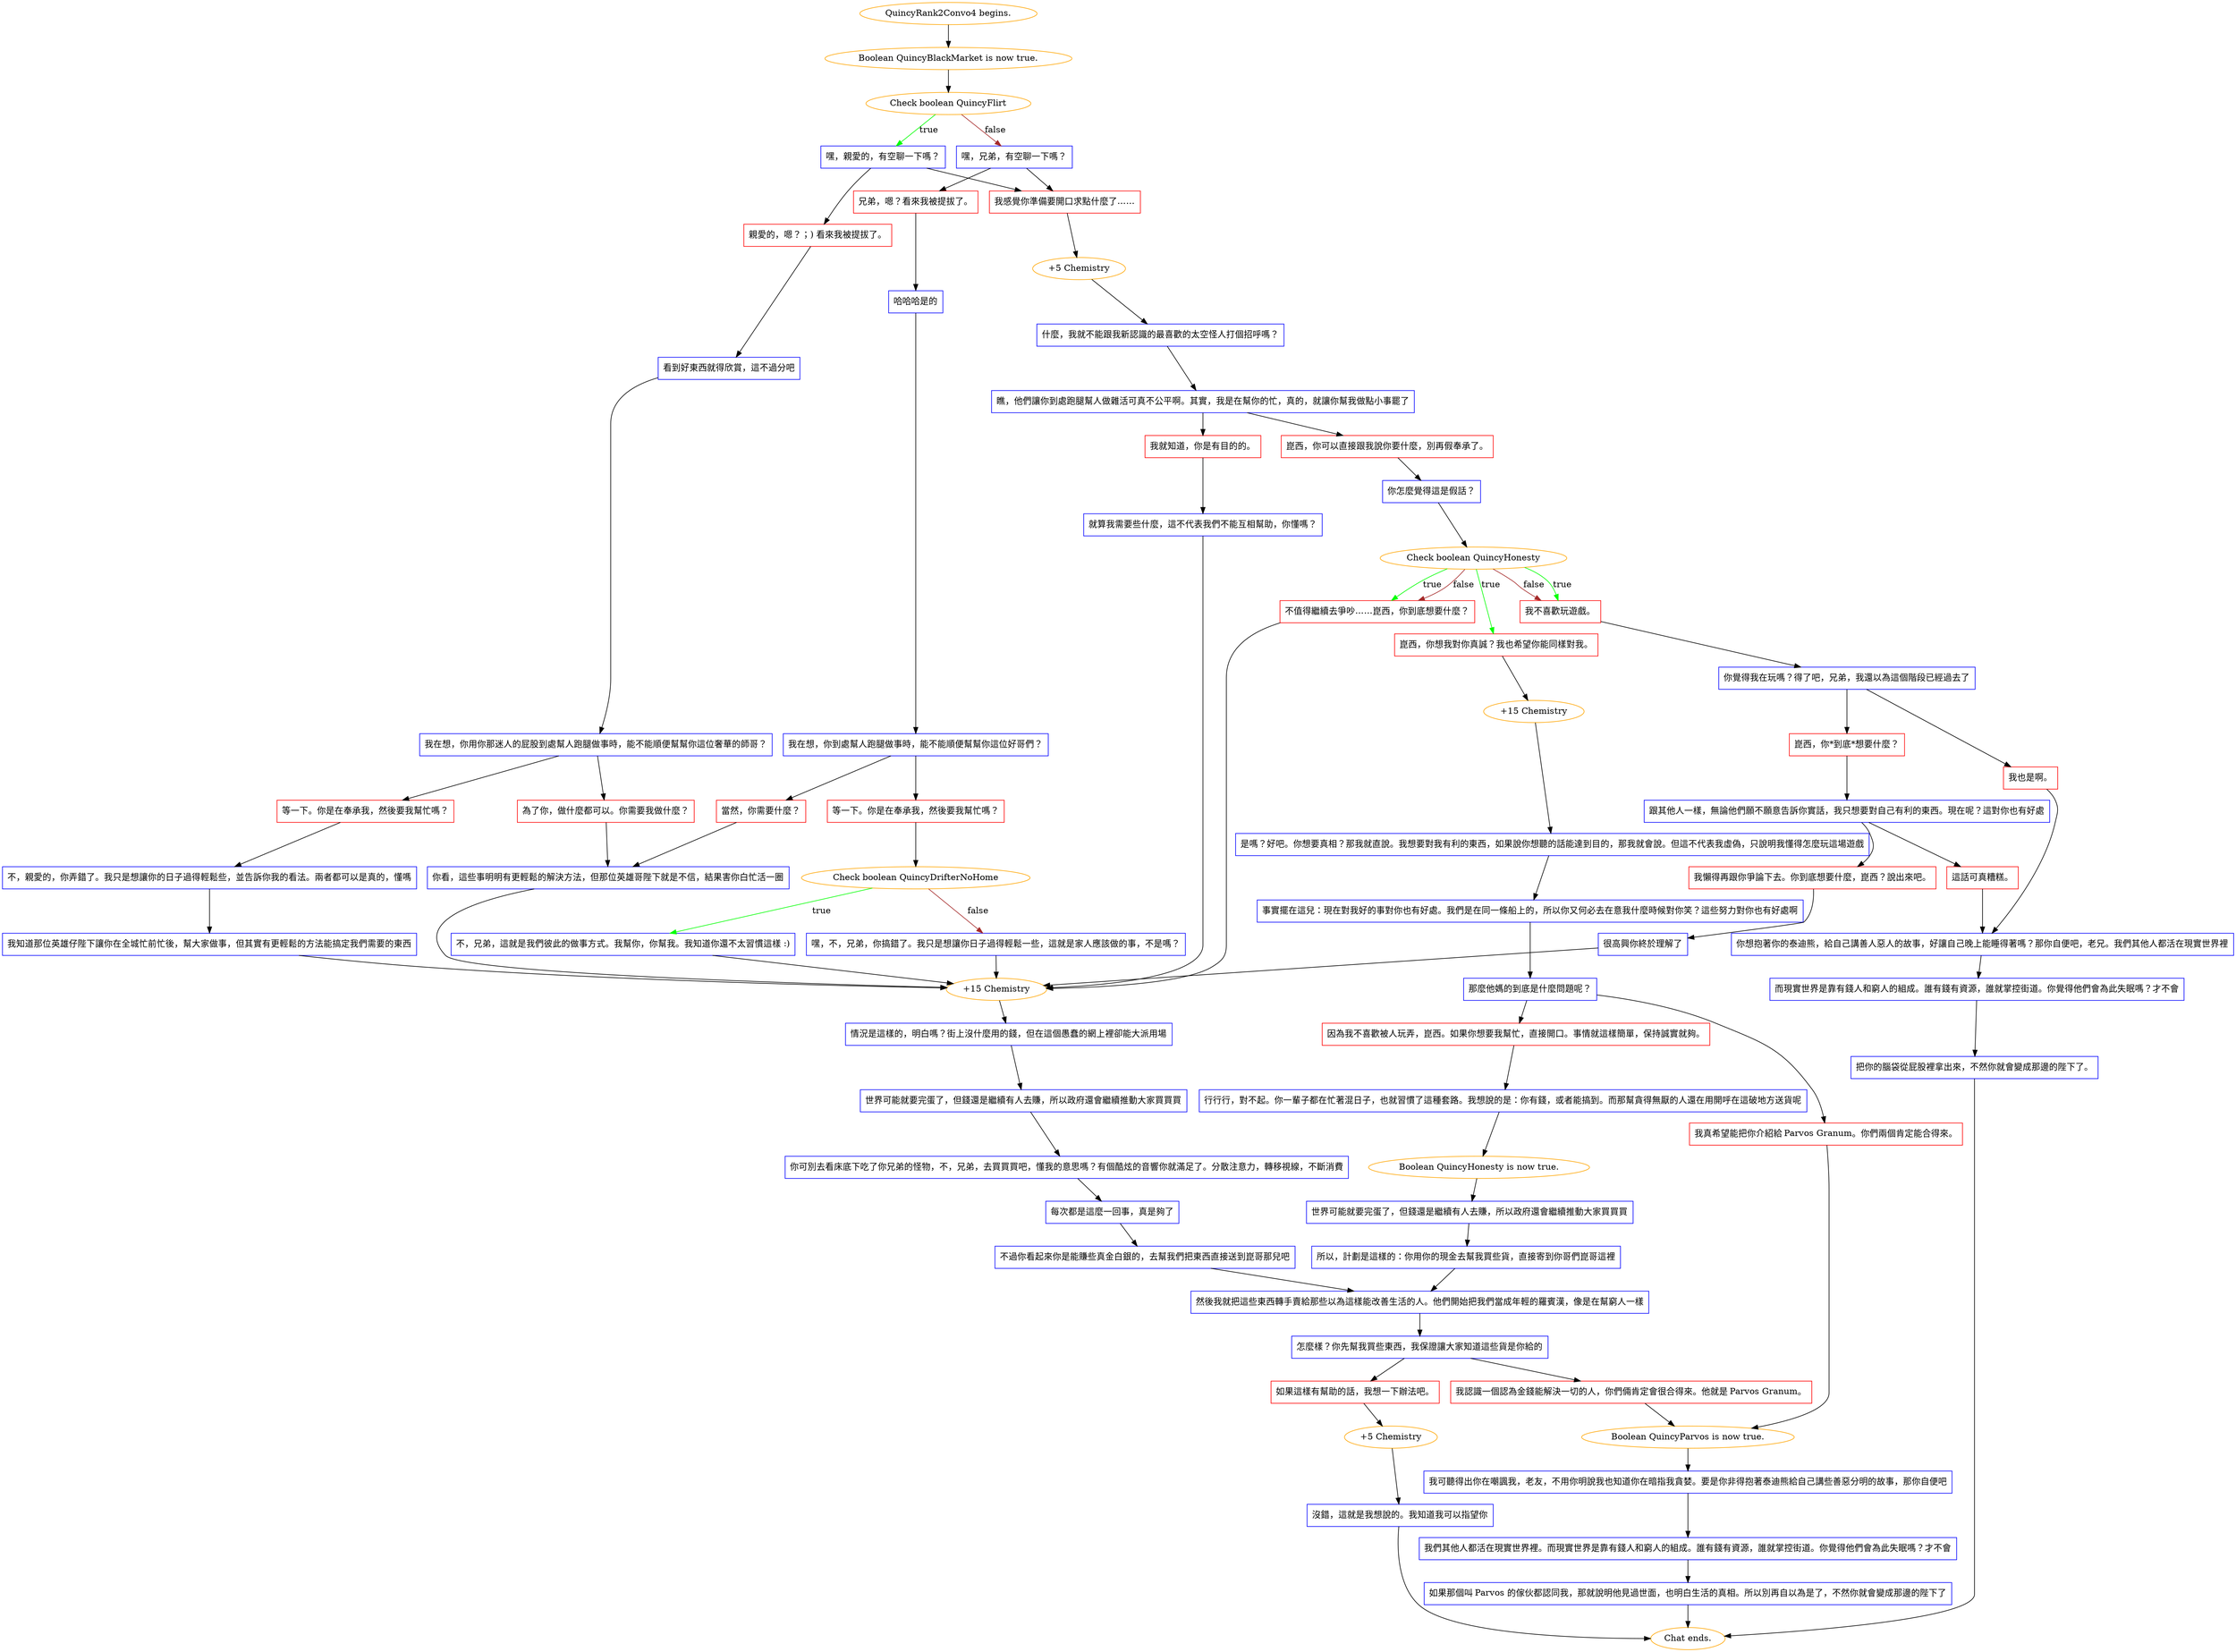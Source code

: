 digraph {
	"QuincyRank2Convo4 begins." [color=orange];
		"QuincyRank2Convo4 begins." -> j3671517917;
	j3671517917 [label="Boolean QuincyBlackMarket is now true.",color=orange];
		j3671517917 -> j3865965441;
	j3865965441 [label="Check boolean QuincyFlirt",color=orange];
		j3865965441 -> j1703008583 [label=true,color=green];
		j3865965441 -> j3217515919 [label=false,color=brown];
	j1703008583 [label="嘿，親愛的，有空聊一下嗎？",shape=box,color=blue];
		j1703008583 -> j1405939188;
		j1703008583 -> j4000540194;
	j3217515919 [label="嘿，兄弟，有空聊一下嗎？",shape=box,color=blue];
		j3217515919 -> j3084976472;
		j3217515919 -> j4000540194;
	j1405939188 [label="親愛的，嗯？；) 看來我被提拔了。",shape=box,color=red];
		j1405939188 -> j1902855661;
	j4000540194 [label="我感覺你準備要開口求點什麼了……",shape=box,color=red];
		j4000540194 -> j2582923747;
	j3084976472 [label="兄弟，嗯？看來我被提拔了。",shape=box,color=red];
		j3084976472 -> j3676227257;
	j1902855661 [label="看到好東西就得欣賞，這不過分吧",shape=box,color=blue];
		j1902855661 -> j2149187405;
	j2582923747 [label="+5 Chemistry",color=orange];
		j2582923747 -> j849560943;
	j3676227257 [label="哈哈哈是的",shape=box,color=blue];
		j3676227257 -> j4206441716;
	j2149187405 [label="我在想，你用你那迷人的屁股到處幫人跑腿做事時，能不能順便幫幫你這位奢華的師哥？",shape=box,color=blue];
		j2149187405 -> j702167403;
		j2149187405 -> j1003972232;
	j849560943 [label="什麼，我就不能跟我新認識的最喜歡的太空怪人打個招呼嗎？",shape=box,color=blue];
		j849560943 -> j3211765817;
	j4206441716 [label="我在想，你到處幫人跑腿做事時，能不能順便幫幫你這位好哥們？",shape=box,color=blue];
		j4206441716 -> j2149377398;
		j4206441716 -> j1889357183;
	j702167403 [label="為了你，做什麼都可以。你需要我做什麼？",shape=box,color=red];
		j702167403 -> j949668313;
	j1003972232 [label="等一下。你是在奉承我，然後要我幫忙嗎？",shape=box,color=red];
		j1003972232 -> j116032111;
	j3211765817 [label="瞧，他們讓你到處跑腿幫人做雜活可真不公平啊。其實，我是在幫你的忙，真的，就讓你幫我做點小事罷了",shape=box,color=blue];
		j3211765817 -> j3832420120;
		j3211765817 -> j2151062857;
	j2149377398 [label="當然，你需要什麼？",shape=box,color=red];
		j2149377398 -> j949668313;
	j1889357183 [label="等一下。你是在奉承我，然後要我幫忙嗎？",shape=box,color=red];
		j1889357183 -> j3576378402;
	j949668313 [label="你看，這些事明明有更輕鬆的解決方法，但那位英雄哥陛下就是不信，結果害你白忙活一圈",shape=box,color=blue];
		j949668313 -> j2818217126;
	j116032111 [label="不，親愛的，你弄錯了。我只是想讓你的日子過得輕鬆些，並告訴你我的看法。兩者都可以是真的，懂嗎",shape=box,color=blue];
		j116032111 -> j3864817866;
	j3832420120 [label="我就知道，你是有目的的。",shape=box,color=red];
		j3832420120 -> j3378695752;
	j2151062857 [label="崑西，你可以直接跟我說你要什麼，別再假奉承了。",shape=box,color=red];
		j2151062857 -> j312339118;
	j3576378402 [label="Check boolean QuincyDrifterNoHome",color=orange];
		j3576378402 -> j4017955344 [label=true,color=green];
		j3576378402 -> j546119289 [label=false,color=brown];
	j2818217126 [label="+15 Chemistry",color=orange];
		j2818217126 -> j203061248;
	j3864817866 [label="我知道那位英雄仔陛下讓你在全城忙前忙後，幫大家做事，但其實有更輕鬆的方法能搞定我們需要的東西",shape=box,color=blue];
		j3864817866 -> j2818217126;
	j3378695752 [label="就算我需要些什麼，這不代表我們不能互相幫助，你懂嗎？",shape=box,color=blue];
		j3378695752 -> j2818217126;
	j312339118 [label="你怎麼覺得這是假話？",shape=box,color=blue];
		j312339118 -> j3330925528;
	j4017955344 [label="不，兄弟，這就是我們彼此的做事方式。我幫你，你幫我。我知道你還不太習慣這樣 :)",shape=box,color=blue];
		j4017955344 -> j2818217126;
	j546119289 [label="嘿，不，兄弟，你搞錯了。我只是想讓你日子過得輕鬆一些，這就是家人應該做的事，不是嗎？",shape=box,color=blue];
		j546119289 -> j2818217126;
	j203061248 [label="情況是這樣的，明白嗎？街上沒什麼用的錢，但在這個愚蠢的網上裡卻能大派用場",shape=box,color=blue];
		j203061248 -> j1675808661;
	j3330925528 [label="Check boolean QuincyHonesty",color=orange];
		j3330925528 -> j271121472 [label=true,color=green];
		j3330925528 -> j3541443453 [label=true,color=green];
		j3330925528 -> j2725340558 [label=true,color=green];
		j3330925528 -> j3541443453 [label=false,color=brown];
		j3330925528 -> j2725340558 [label=false,color=brown];
	j1675808661 [label="世界可能就要完蛋了，但錢還是繼續有人去賺，所以政府還會繼續推動大家買買買",shape=box,color=blue];
		j1675808661 -> j785733020;
	j271121472 [label="崑西，你想我對你真誠？我也希望你能同樣對我。",shape=box,color=red];
		j271121472 -> j4222650747;
	j3541443453 [label="我不喜歡玩遊戲。",shape=box,color=red];
		j3541443453 -> j1176651599;
	j2725340558 [label="不值得繼續去爭吵……崑西，你到底想要什麼？",shape=box,color=red];
		j2725340558 -> j2818217126;
	j785733020 [label="你可別去看床底下吃了你兄弟的怪物，不，兄弟，去買買買吧，懂我的意思嗎？有個酷炫的音響你就滿足了。分散注意力，轉移視線，不斷消費",shape=box,color=blue];
		j785733020 -> j3897055073;
	j4222650747 [label="+15 Chemistry",color=orange];
		j4222650747 -> j1800930049;
	j1176651599 [label="你覺得我在玩嗎？得了吧，兄弟，我還以為這個階段已經過去了",shape=box,color=blue];
		j1176651599 -> j2653840937;
		j1176651599 -> j3968093083;
	j3897055073 [label="每次都是這麼一回事，真是夠了",shape=box,color=blue];
		j3897055073 -> j2565924578;
	j1800930049 [label="是嗎？好吧。你想要真相？那我就直說。我想要對我有利的東西，如果說你想聽的話能達到目的，那我就會說。但這不代表我虛偽，只說明我懂得怎麼玩這場遊戲",shape=box,color=blue];
		j1800930049 -> j3009418905;
	j2653840937 [label="我也是啊。",shape=box,color=red];
		j2653840937 -> j3280304054;
	j3968093083 [label="崑西，你*到底*想要什麼？",shape=box,color=red];
		j3968093083 -> j3219350440;
	j2565924578 [label="不過你看起來你是能賺些真金白銀的，去幫我們把東西直接送到崑哥那兒吧",shape=box,color=blue];
		j2565924578 -> j1965062401;
	j3009418905 [label="事實擺在這兒：現在對我好的事對你也有好處。我們是在同一條船上的，所以你又何必去在意我什麼時候對你笑？這些努力對你也有好處啊",shape=box,color=blue];
		j3009418905 -> j3973192968;
	j3280304054 [label="你想抱著你的泰迪熊，給自己講善人惡人的故事，好讓自己晚上能睡得著嗎？那你自便吧，老兄。我們其他人都活在現實世界裡",shape=box,color=blue];
		j3280304054 -> j3677876193;
	j3219350440 [label="跟其他人一樣，無論他們願不願意告訴你實話，我只想要對自己有利的東西。現在呢？這對你也有好處",shape=box,color=blue];
		j3219350440 -> j1128548275;
		j3219350440 -> j3723820085;
	j1965062401 [label="然後我就把這些東西轉手賣給那些以為這樣能改善生活的人。他們開始把我們當成年輕的羅賓漢，像是在幫窮人一樣",shape=box,color=blue];
		j1965062401 -> j782640205;
	j3973192968 [label="那麼他媽的到底是什麼問題呢？",shape=box,color=blue];
		j3973192968 -> j2208456504;
		j3973192968 -> j2136010993;
	j3677876193 [label="而現實世界是靠有錢人和窮人的組成。誰有錢有資源，誰就掌控街道。你覺得他們會為此失眠嗎？才不會",shape=box,color=blue];
		j3677876193 -> j2061284731;
	j1128548275 [label="這話可真糟糕。",shape=box,color=red];
		j1128548275 -> j3280304054;
	j3723820085 [label="我懶得再跟你爭論下去。你到底想要什麼，崑西？說出來吧。",shape=box,color=red];
		j3723820085 -> j1256504909;
	j782640205 [label="怎麼樣？你先幫我買些東西，我保證讓大家知道這些貨是你給的",shape=box,color=blue];
		j782640205 -> j3378289718;
		j782640205 -> j283074306;
	j2208456504 [label="我真希望能把你介紹給 Parvos Granum。你們兩個肯定能合得來。",shape=box,color=red];
		j2208456504 -> j977504349;
	j2136010993 [label="因為我不喜歡被人玩弄，崑西。如果你想要我幫忙，直接開口。事情就這樣簡單，保持誠實就夠。",shape=box,color=red];
		j2136010993 -> j3279385378;
	j2061284731 [label="把你的腦袋從屁股裡拿出來，不然你就會變成那邊的陛下了。",shape=box,color=blue];
		j2061284731 -> "Chat ends.";
	j1256504909 [label="很高興你終於理解了",shape=box,color=blue];
		j1256504909 -> j2818217126;
	j3378289718 [label="如果這樣有幫助的話，我想一下辦法吧。",shape=box,color=red];
		j3378289718 -> j1076977961;
	j283074306 [label="我認識一個認為金錢能解決一切的人，你們倆肯定會很合得來。他就是 Parvos Granum。",shape=box,color=red];
		j283074306 -> j977504349;
	j977504349 [label="Boolean QuincyParvos is now true.",color=orange];
		j977504349 -> j1427803003;
	j3279385378 [label="行行行，對不起。你一輩子都在忙著混日子，也就習慣了這種套路。我想說的是：你有錢，或者能搞到。而那幫貪得無厭的人還在用開呼在這破地方送貨呢",shape=box,color=blue];
		j3279385378 -> j2409115610;
	"Chat ends." [color=orange];
	j1076977961 [label="+5 Chemistry",color=orange];
		j1076977961 -> j715974354;
	j1427803003 [label="我可聽得出你在嘲諷我，老友，不用你明說我也知道你在暗指我貪婪。要是你非得抱著泰迪熊給自己講些善惡分明的故事，那你自便吧",shape=box,color=blue];
		j1427803003 -> j2676773920;
	j2409115610 [label="Boolean QuincyHonesty is now true.",color=orange];
		j2409115610 -> j4276752154;
	j715974354 [label="沒錯，這就是我想說的。我知道我可以指望你",shape=box,color=blue];
		j715974354 -> "Chat ends.";
	j2676773920 [label="我們其他人都活在現實世界裡。而現實世界是靠有錢人和窮人的組成。誰有錢有資源，誰就掌控街道。你覺得他們會為此失眠嗎？才不會",shape=box,color=blue];
		j2676773920 -> j1225447354;
	j4276752154 [label="世界可能就要完蛋了，但錢還是繼續有人去賺，所以政府還會繼續推動大家買買買",shape=box,color=blue];
		j4276752154 -> j694279578;
	j1225447354 [label="如果那個叫 Parvos 的傢伙都認同我，那就說明他見過世面，也明白生活的真相。所以別再自以為是了，不然你就會變成那邊的陛下了",shape=box,color=blue];
		j1225447354 -> "Chat ends.";
	j694279578 [label="所以，計劃是這樣的：你用你的現金去幫我買些貨，直接寄到你哥們崑哥這裡",shape=box,color=blue];
		j694279578 -> j1965062401;
}